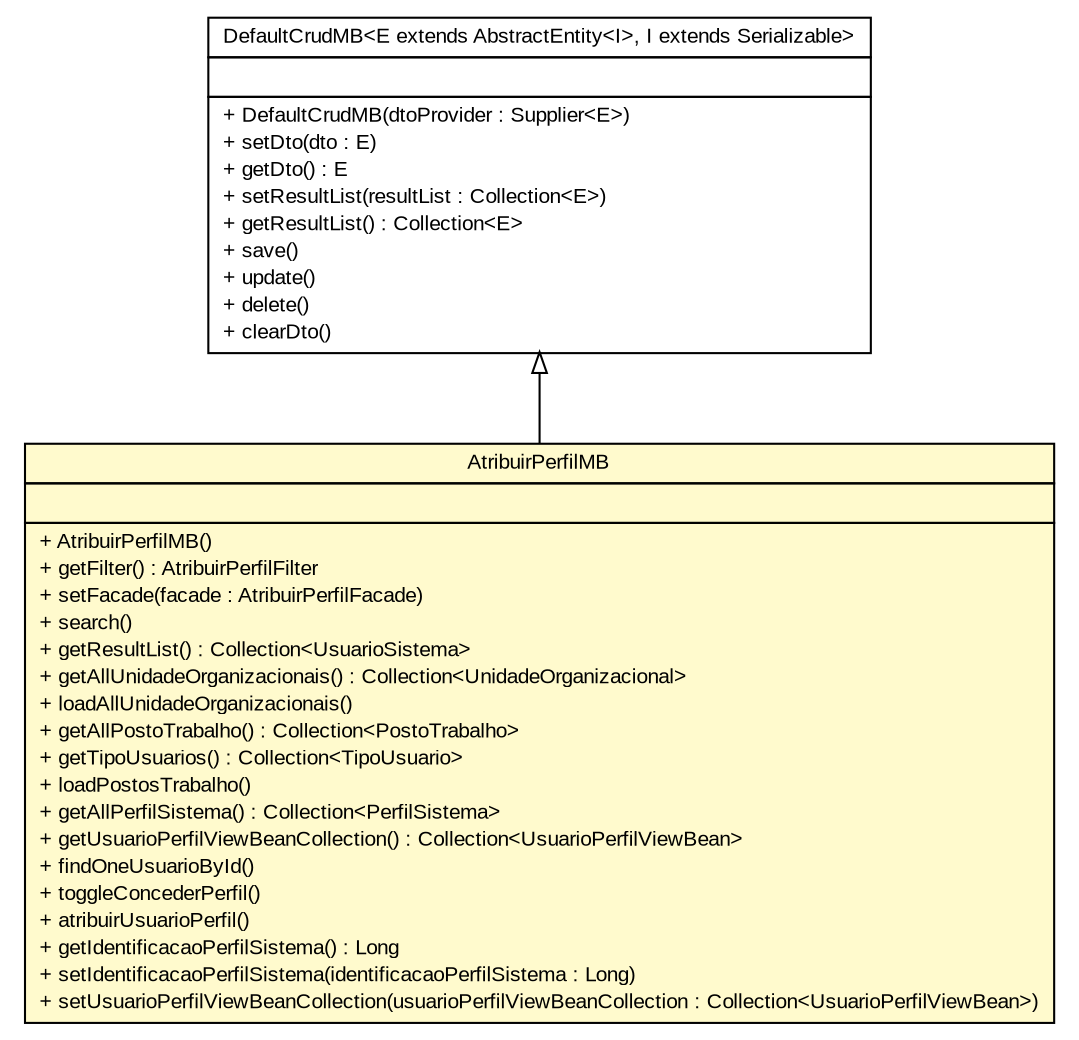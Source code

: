 #!/usr/local/bin/dot
#
# Class diagram 
# Generated by UMLGraph version R5_6 (http://www.umlgraph.org/)
#

digraph G {
	edge [fontname="arial",fontsize=10,labelfontname="arial",labelfontsize=10];
	node [fontname="arial",fontsize=10,shape=plaintext];
	nodesep=0.25;
	ranksep=0.5;
	// br.gov.to.sefaz.presentation.managedbean.impl.DefaultCrudMB<E extends br.gov.to.sefaz.persistence.entity.AbstractEntity<I>, I extends java.io.Serializable>
	c209665 [label=<<table title="br.gov.to.sefaz.presentation.managedbean.impl.DefaultCrudMB" border="0" cellborder="1" cellspacing="0" cellpadding="2" port="p" href="../../presentation/managedbean/impl/DefaultCrudMB.html">
		<tr><td><table border="0" cellspacing="0" cellpadding="1">
<tr><td align="center" balign="center"> DefaultCrudMB&lt;E extends AbstractEntity&lt;I&gt;, I extends Serializable&gt; </td></tr>
		</table></td></tr>
		<tr><td><table border="0" cellspacing="0" cellpadding="1">
<tr><td align="left" balign="left">  </td></tr>
		</table></td></tr>
		<tr><td><table border="0" cellspacing="0" cellpadding="1">
<tr><td align="left" balign="left"> + DefaultCrudMB(dtoProvider : Supplier&lt;E&gt;) </td></tr>
<tr><td align="left" balign="left"> + setDto(dto : E) </td></tr>
<tr><td align="left" balign="left"> + getDto() : E </td></tr>
<tr><td align="left" balign="left"> + setResultList(resultList : Collection&lt;E&gt;) </td></tr>
<tr><td align="left" balign="left"> + getResultList() : Collection&lt;E&gt; </td></tr>
<tr><td align="left" balign="left"> + save() </td></tr>
<tr><td align="left" balign="left"> + update() </td></tr>
<tr><td align="left" balign="left"> + delete() </td></tr>
<tr><td align="left" balign="left"> + clearDto() </td></tr>
		</table></td></tr>
		</table>>, URL="../../presentation/managedbean/impl/DefaultCrudMB.html", fontname="arial", fontcolor="black", fontsize=10.0];
	// br.gov.to.sefaz.seg.managedbean.AtribuirPerfilMB
	c210056 [label=<<table title="br.gov.to.sefaz.seg.managedbean.AtribuirPerfilMB" border="0" cellborder="1" cellspacing="0" cellpadding="2" port="p" bgcolor="lemonChiffon" href="./AtribuirPerfilMB.html">
		<tr><td><table border="0" cellspacing="0" cellpadding="1">
<tr><td align="center" balign="center"> AtribuirPerfilMB </td></tr>
		</table></td></tr>
		<tr><td><table border="0" cellspacing="0" cellpadding="1">
<tr><td align="left" balign="left">  </td></tr>
		</table></td></tr>
		<tr><td><table border="0" cellspacing="0" cellpadding="1">
<tr><td align="left" balign="left"> + AtribuirPerfilMB() </td></tr>
<tr><td align="left" balign="left"> + getFilter() : AtribuirPerfilFilter </td></tr>
<tr><td align="left" balign="left"> + setFacade(facade : AtribuirPerfilFacade) </td></tr>
<tr><td align="left" balign="left"> + search() </td></tr>
<tr><td align="left" balign="left"> + getResultList() : Collection&lt;UsuarioSistema&gt; </td></tr>
<tr><td align="left" balign="left"> + getAllUnidadeOrganizacionais() : Collection&lt;UnidadeOrganizacional&gt; </td></tr>
<tr><td align="left" balign="left"> + loadAllUnidadeOrganizacionais() </td></tr>
<tr><td align="left" balign="left"> + getAllPostoTrabalho() : Collection&lt;PostoTrabalho&gt; </td></tr>
<tr><td align="left" balign="left"> + getTipoUsuarios() : Collection&lt;TipoUsuario&gt; </td></tr>
<tr><td align="left" balign="left"> + loadPostosTrabalho() </td></tr>
<tr><td align="left" balign="left"> + getAllPerfilSistema() : Collection&lt;PerfilSistema&gt; </td></tr>
<tr><td align="left" balign="left"> + getUsuarioPerfilViewBeanCollection() : Collection&lt;UsuarioPerfilViewBean&gt; </td></tr>
<tr><td align="left" balign="left"> + findOneUsuarioById() </td></tr>
<tr><td align="left" balign="left"> + toggleConcederPerfil() </td></tr>
<tr><td align="left" balign="left"> + atribuirUsuarioPerfil() </td></tr>
<tr><td align="left" balign="left"> + getIdentificacaoPerfilSistema() : Long </td></tr>
<tr><td align="left" balign="left"> + setIdentificacaoPerfilSistema(identificacaoPerfilSistema : Long) </td></tr>
<tr><td align="left" balign="left"> + setUsuarioPerfilViewBeanCollection(usuarioPerfilViewBeanCollection : Collection&lt;UsuarioPerfilViewBean&gt;) </td></tr>
		</table></td></tr>
		</table>>, URL="./AtribuirPerfilMB.html", fontname="arial", fontcolor="black", fontsize=10.0];
	//br.gov.to.sefaz.seg.managedbean.AtribuirPerfilMB extends br.gov.to.sefaz.presentation.managedbean.impl.DefaultCrudMB<br.gov.to.sefaz.seg.persistence.entity.UsuarioSistema, java.lang.String>
	c209665:p -> c210056:p [dir=back,arrowtail=empty];
}

